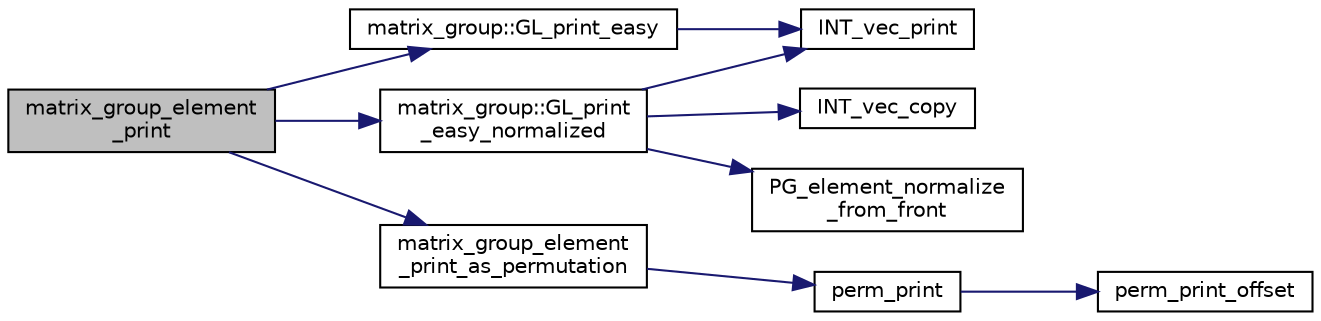 digraph "matrix_group_element_print"
{
  edge [fontname="Helvetica",fontsize="10",labelfontname="Helvetica",labelfontsize="10"];
  node [fontname="Helvetica",fontsize="10",shape=record];
  rankdir="LR";
  Node603 [label="matrix_group_element\l_print",height=0.2,width=0.4,color="black", fillcolor="grey75", style="filled", fontcolor="black"];
  Node603 -> Node604 [color="midnightblue",fontsize="10",style="solid",fontname="Helvetica"];
  Node604 [label="matrix_group::GL_print_easy",height=0.2,width=0.4,color="black", fillcolor="white", style="filled",URL="$d3/ded/classmatrix__group.html#a3e6f5c276210e8132523150fad82c57e"];
  Node604 -> Node605 [color="midnightblue",fontsize="10",style="solid",fontname="Helvetica"];
  Node605 [label="INT_vec_print",height=0.2,width=0.4,color="black", fillcolor="white", style="filled",URL="$df/dbf/sajeeb_8_c.html#a79a5901af0b47dd0d694109543c027fe"];
  Node603 -> Node606 [color="midnightblue",fontsize="10",style="solid",fontname="Helvetica"];
  Node606 [label="matrix_group::GL_print\l_easy_normalized",height=0.2,width=0.4,color="black", fillcolor="white", style="filled",URL="$d3/ded/classmatrix__group.html#a4e43d5508d6c7a85e44fd7bd3b52194b"];
  Node606 -> Node607 [color="midnightblue",fontsize="10",style="solid",fontname="Helvetica"];
  Node607 [label="INT_vec_copy",height=0.2,width=0.4,color="black", fillcolor="white", style="filled",URL="$df/dbf/sajeeb_8_c.html#ac2d875e27e009af6ec04d17254d11075"];
  Node606 -> Node608 [color="midnightblue",fontsize="10",style="solid",fontname="Helvetica"];
  Node608 [label="PG_element_normalize\l_from_front",height=0.2,width=0.4,color="black", fillcolor="white", style="filled",URL="$d4/d67/geometry_8h.html#af675caf5f9975573455c8d93cb56bf95"];
  Node606 -> Node605 [color="midnightblue",fontsize="10",style="solid",fontname="Helvetica"];
  Node603 -> Node609 [color="midnightblue",fontsize="10",style="solid",fontname="Helvetica"];
  Node609 [label="matrix_group_element\l_print_as_permutation",height=0.2,width=0.4,color="black", fillcolor="white", style="filled",URL="$da/d0a/interface__matrix__group_8_c.html#a91ca957e7be142f650a23cba99fb20a7"];
  Node609 -> Node610 [color="midnightblue",fontsize="10",style="solid",fontname="Helvetica"];
  Node610 [label="perm_print",height=0.2,width=0.4,color="black", fillcolor="white", style="filled",URL="$d2/d7c/combinatorics_8_c.html#a2c7eee1361109e8c5b94921589815194"];
  Node610 -> Node611 [color="midnightblue",fontsize="10",style="solid",fontname="Helvetica"];
  Node611 [label="perm_print_offset",height=0.2,width=0.4,color="black", fillcolor="white", style="filled",URL="$d2/d7c/combinatorics_8_c.html#ab87deef2ba9e4d2ce386a19eeaffecf3"];
}
